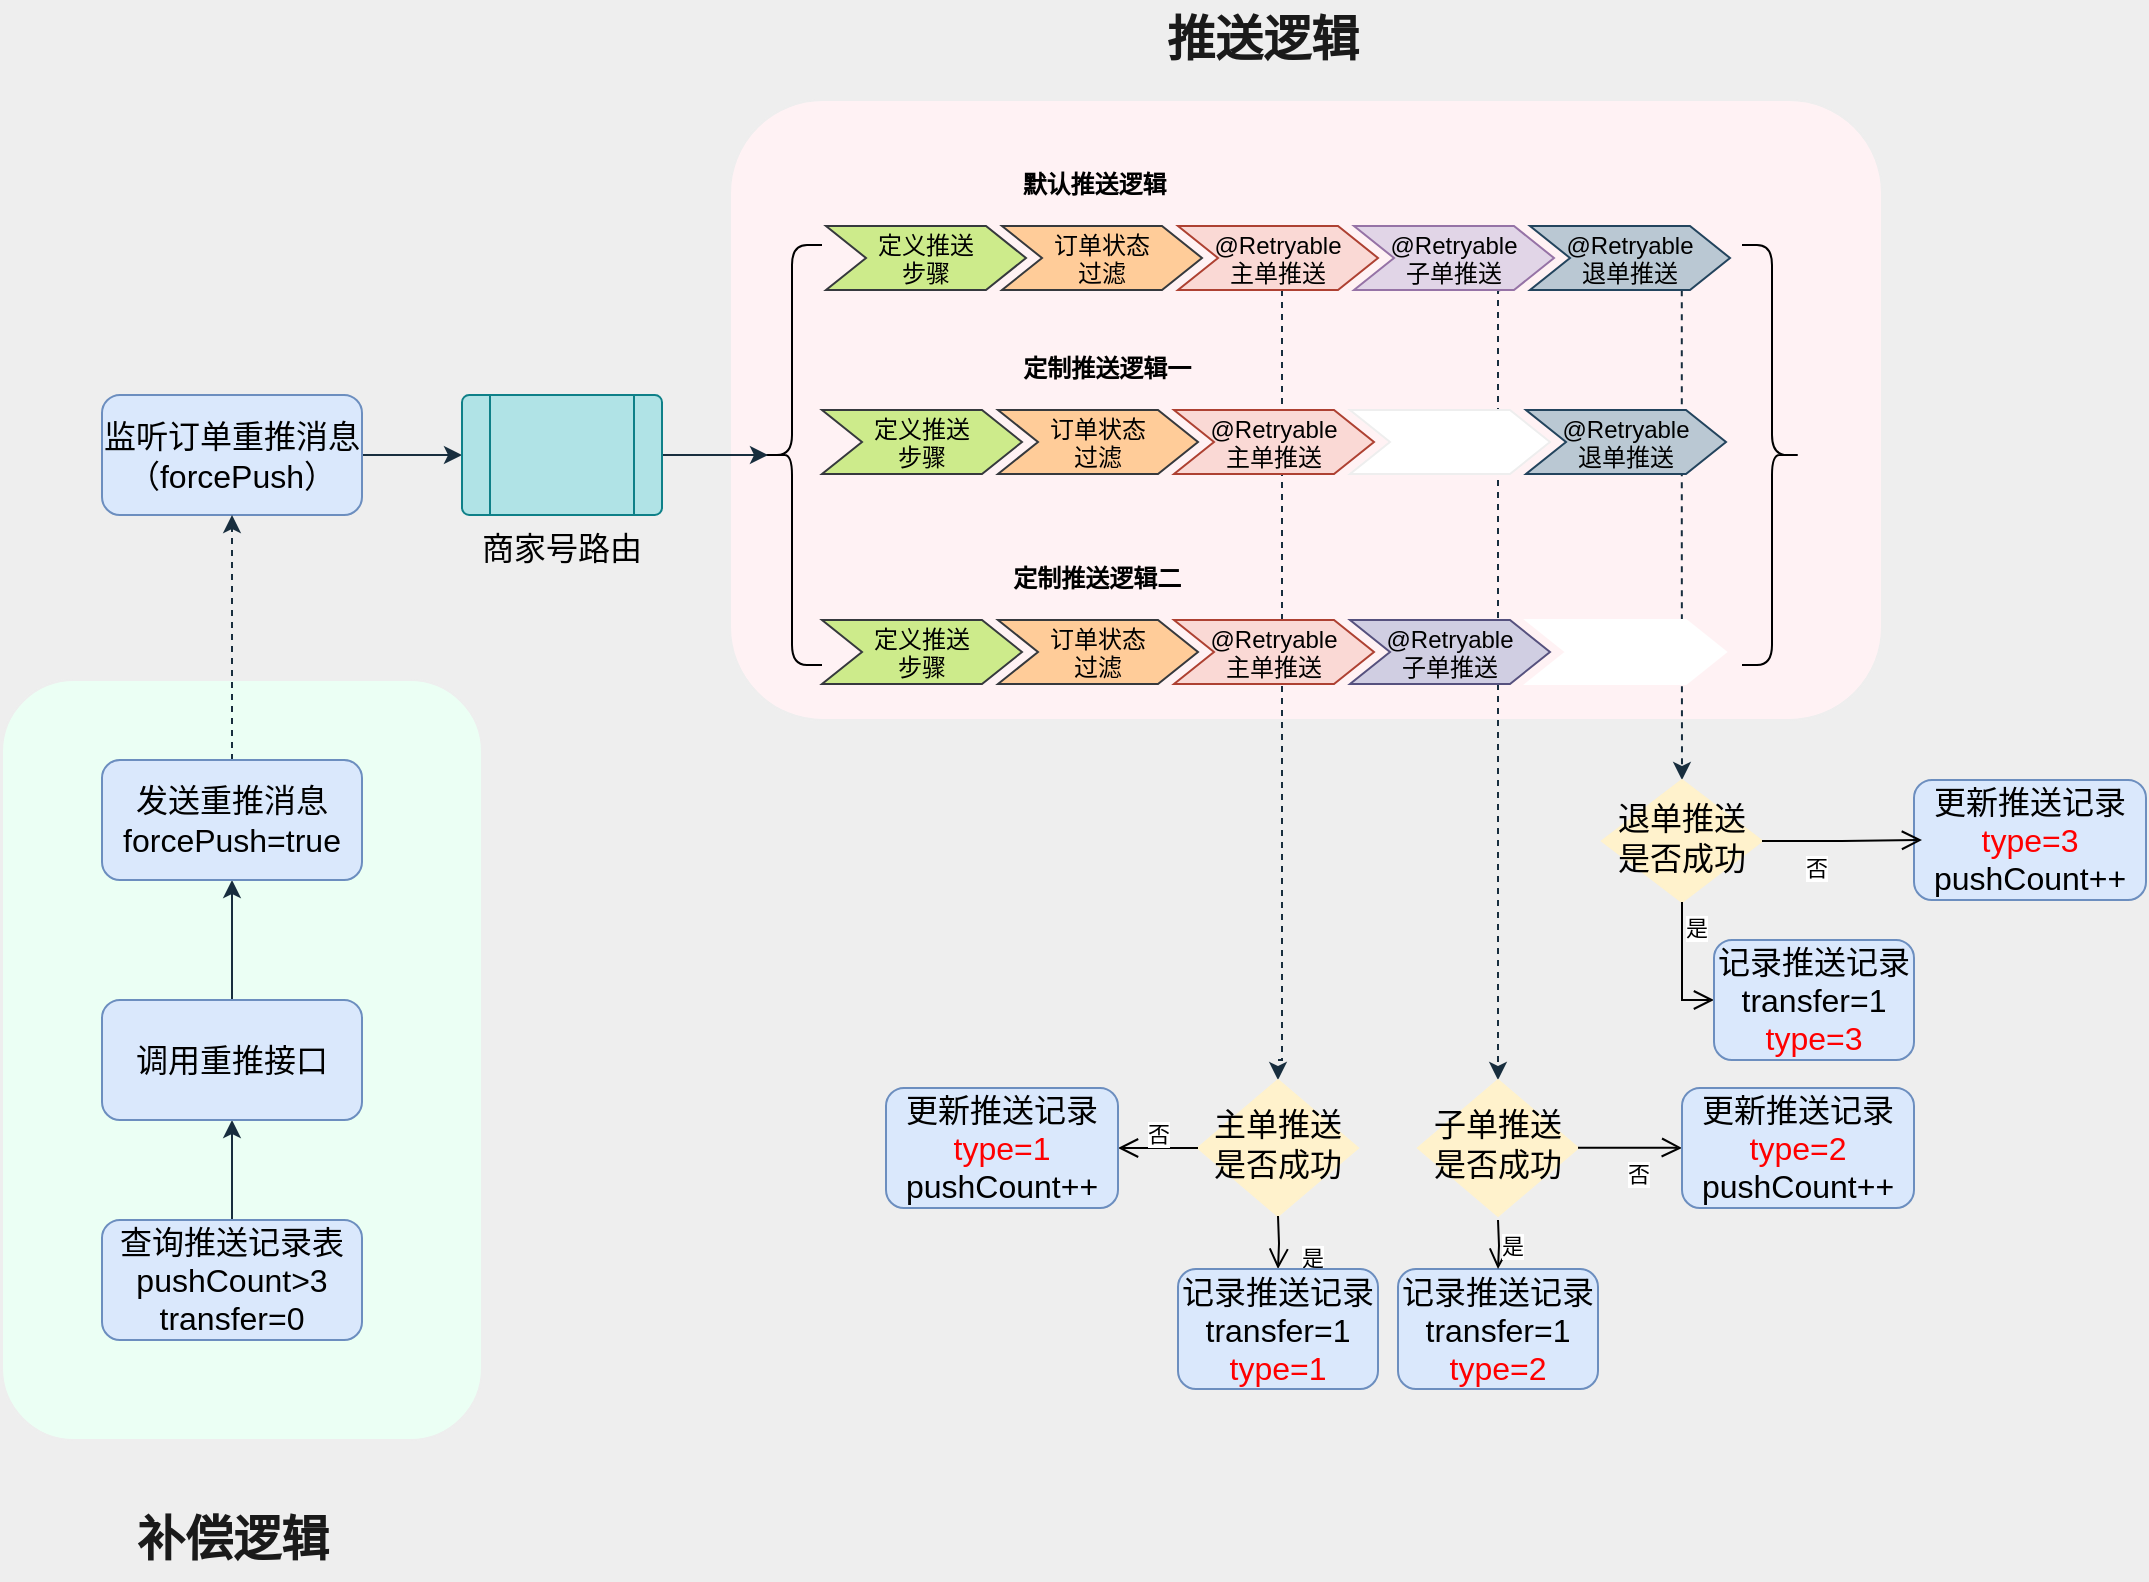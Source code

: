 <mxfile version="17.1.2" type="github">
  <diagram id="C5RBs43oDa-KdzZeNtuy" name="Page-1">
    <mxGraphModel dx="4382" dy="1930" grid="1" gridSize="10" guides="1" tooltips="1" connect="1" arrows="1" fold="1" page="1" pageScale="1" pageWidth="827" pageHeight="1169" background="#EEEEEE" math="0" shadow="0">
      <root>
        <mxCell id="WIyWlLk6GJQsqaUBKTNV-0" />
        <mxCell id="WIyWlLk6GJQsqaUBKTNV-1" parent="WIyWlLk6GJQsqaUBKTNV-0" />
        <mxCell id="7NL93eEpFQiBZwO9Uzeu-110" value="" style="rounded=1;whiteSpace=wrap;html=1;sketch=0;fontSize=12;fontColor=#1A1A1A;strokeColor=#EEEEEE;fillColor=#FFF2F4;" vertex="1" parent="WIyWlLk6GJQsqaUBKTNV-1">
          <mxGeometry x="-186" y="220" width="576" height="310" as="geometry" />
        </mxCell>
        <mxCell id="7NL93eEpFQiBZwO9Uzeu-108" value="" style="rounded=1;whiteSpace=wrap;html=1;sketch=0;fontSize=12;fontColor=#1A1A1A;strokeColor=#EEEEEE;fillColor=#EBFFF4;" vertex="1" parent="WIyWlLk6GJQsqaUBKTNV-1">
          <mxGeometry x="-550" y="510" width="240" height="380" as="geometry" />
        </mxCell>
        <mxCell id="7NL93eEpFQiBZwO9Uzeu-89" value="" style="edgeStyle=orthogonalEdgeStyle;endArrow=classic;html=1;rounded=0;sketch=0;fontSize=16;fontColor=#1A1A1A;strokeColor=#182E3E;dashed=1;exitX=0.759;exitY=1.005;exitDx=0;exitDy=0;exitPerimeter=0;entryX=0.5;entryY=0;entryDx=0;entryDy=0;startSize=6;endSize=6;jumpSize=6;" edge="1" parent="WIyWlLk6GJQsqaUBKTNV-1" source="7NL93eEpFQiBZwO9Uzeu-84" target="7NL93eEpFQiBZwO9Uzeu-132">
          <mxGeometry width="50" height="50" relative="1" as="geometry">
            <mxPoint x="290.0" y="320.004" as="sourcePoint" />
            <mxPoint x="290" y="560" as="targetPoint" />
            <Array as="points" />
          </mxGeometry>
        </mxCell>
        <mxCell id="7NL93eEpFQiBZwO9Uzeu-87" value="" style="edgeStyle=segmentEdgeStyle;endArrow=classic;html=1;rounded=0;sketch=0;fontSize=16;fontColor=#1A1A1A;strokeColor=#182E3E;dashed=1;exitX=0.731;exitY=1.002;exitDx=0;exitDy=0;exitPerimeter=0;entryX=0.5;entryY=0;entryDx=0;entryDy=0;" edge="1" parent="WIyWlLk6GJQsqaUBKTNV-1" source="7NL93eEpFQiBZwO9Uzeu-81" target="7NL93eEpFQiBZwO9Uzeu-135">
          <mxGeometry width="50" height="50" relative="1" as="geometry">
            <mxPoint x="200" y="320.0" as="sourcePoint" />
            <mxPoint x="200" y="610" as="targetPoint" />
          </mxGeometry>
        </mxCell>
        <mxCell id="7NL93eEpFQiBZwO9Uzeu-42" value="" style="edgeStyle=orthogonalEdgeStyle;endArrow=classic;html=1;rounded=0;sketch=0;fontSize=16;fontColor=#1A1A1A;strokeColor=#182E3E;dashed=1;entryX=0.5;entryY=0;entryDx=0;entryDy=0;" edge="1" parent="WIyWlLk6GJQsqaUBKTNV-1" source="7NL93eEpFQiBZwO9Uzeu-29" target="7NL93eEpFQiBZwO9Uzeu-138">
          <mxGeometry width="50" height="50" relative="1" as="geometry">
            <mxPoint x="110" y="330" as="sourcePoint" />
            <mxPoint x="110" y="660" as="targetPoint" />
            <Array as="points">
              <mxPoint x="90" y="700" />
              <mxPoint x="88" y="700" />
            </Array>
          </mxGeometry>
        </mxCell>
        <mxCell id="7NL93eEpFQiBZwO9Uzeu-19" value="" style="shape=curlyBracket;whiteSpace=wrap;html=1;rounded=1;sketch=0;fontSize=16;fontColor=#1A1A1A;strokeColor=#000000;fillColor=#FFF2CC;" vertex="1" parent="WIyWlLk6GJQsqaUBKTNV-1">
          <mxGeometry x="-170" y="292.5" width="30" height="210" as="geometry" />
        </mxCell>
        <mxCell id="7NL93eEpFQiBZwO9Uzeu-28" value="默认推送逻辑                                                       " style="swimlane;childLayout=stackLayout;horizontal=1;fillColor=none;horizontalStack=1;resizeParent=1;resizeParentMax=0;resizeLast=0;collapsible=0;strokeColor=none;stackBorder=10;stackSpacing=-12;resizable=1;align=center;points=[];fontColor=#000000;rounded=0;sketch=0;fontSize=12;" vertex="1" parent="WIyWlLk6GJQsqaUBKTNV-1">
          <mxGeometry x="-148" y="250" width="472" height="75" as="geometry" />
        </mxCell>
        <mxCell id="7NL93eEpFQiBZwO9Uzeu-31" value="定义推送&#xa;步骤" style="shape=step;perimeter=stepPerimeter;fixedSize=1;points=[];rounded=0;sketch=0;fontSize=12;strokeColor=#36393d;fillColor=#cdeb8b;" vertex="1" parent="7NL93eEpFQiBZwO9Uzeu-28">
          <mxGeometry x="10" y="33" width="100" height="32" as="geometry" />
        </mxCell>
        <mxCell id="7NL93eEpFQiBZwO9Uzeu-30" value="订单状态&#xa;过滤" style="shape=step;perimeter=stepPerimeter;fixedSize=1;points=[];rounded=0;sketch=0;fontSize=12;strokeColor=#36393d;fillColor=#ffcc99;" vertex="1" parent="7NL93eEpFQiBZwO9Uzeu-28">
          <mxGeometry x="98" y="33" width="100" height="32" as="geometry" />
        </mxCell>
        <mxCell id="7NL93eEpFQiBZwO9Uzeu-29" value="@Retryable&#xa;主单推送" style="shape=step;perimeter=stepPerimeter;fixedSize=1;points=[];rounded=0;sketch=0;fontSize=12;strokeColor=#ae4132;fillColor=#fad9d5;" vertex="1" parent="7NL93eEpFQiBZwO9Uzeu-28">
          <mxGeometry x="186" y="33" width="100" height="32" as="geometry" />
        </mxCell>
        <mxCell id="7NL93eEpFQiBZwO9Uzeu-81" value="@Retryable&#xa;子单推送" style="shape=step;perimeter=stepPerimeter;fixedSize=1;points=[];rounded=0;sketch=0;fontSize=12;strokeColor=#9673a6;fillColor=#e1d5e7;" vertex="1" parent="7NL93eEpFQiBZwO9Uzeu-28">
          <mxGeometry x="274" y="33" width="100" height="32" as="geometry" />
        </mxCell>
        <mxCell id="7NL93eEpFQiBZwO9Uzeu-84" value="@Retryable&#xa;退单推送" style="shape=step;perimeter=stepPerimeter;fixedSize=1;points=[];rounded=0;sketch=0;fontSize=12;strokeColor=#23445d;fillColor=#bac8d3;" vertex="1" parent="7NL93eEpFQiBZwO9Uzeu-28">
          <mxGeometry x="362" y="33" width="100" height="32" as="geometry" />
        </mxCell>
        <mxCell id="7NL93eEpFQiBZwO9Uzeu-44" value="定制推送逻辑二                                                     " style="swimlane;childLayout=stackLayout;horizontal=1;fillColor=none;horizontalStack=1;resizeParent=1;resizeParentMax=0;resizeLast=0;collapsible=0;strokeColor=none;stackBorder=10;stackSpacing=-12;resizable=1;align=center;points=[];fontColor=#000000;rounded=0;sketch=0;fontSize=12;startSize=23;" vertex="1" parent="WIyWlLk6GJQsqaUBKTNV-1">
          <mxGeometry x="-150" y="447" width="472" height="75" as="geometry" />
        </mxCell>
        <mxCell id="7NL93eEpFQiBZwO9Uzeu-45" value="定义推送&#xa;步骤" style="shape=step;perimeter=stepPerimeter;fixedSize=1;points=[];rounded=0;sketch=0;fontSize=12;strokeColor=#36393d;fillColor=#cdeb8b;" vertex="1" parent="7NL93eEpFQiBZwO9Uzeu-44">
          <mxGeometry x="10" y="33" width="100" height="32" as="geometry" />
        </mxCell>
        <mxCell id="7NL93eEpFQiBZwO9Uzeu-46" value="订单状态&#xa;过滤" style="shape=step;perimeter=stepPerimeter;fixedSize=1;points=[];rounded=0;sketch=0;fontSize=12;strokeColor=#36393d;fillColor=#ffcc99;" vertex="1" parent="7NL93eEpFQiBZwO9Uzeu-44">
          <mxGeometry x="98" y="33" width="100" height="32" as="geometry" />
        </mxCell>
        <mxCell id="7NL93eEpFQiBZwO9Uzeu-49" value="@Retryable&#xa;主单推送" style="shape=step;perimeter=stepPerimeter;fixedSize=1;points=[];rounded=0;sketch=0;fontSize=12;strokeColor=#ae4132;fillColor=#fad9d5;" vertex="1" parent="7NL93eEpFQiBZwO9Uzeu-44">
          <mxGeometry x="186" y="33" width="100" height="32" as="geometry" />
        </mxCell>
        <mxCell id="7NL93eEpFQiBZwO9Uzeu-83" value="@Retryable&#xa;子单推送" style="shape=step;perimeter=stepPerimeter;fixedSize=1;points=[];rounded=0;sketch=0;fontSize=12;strokeColor=#56517e;fillColor=#d0cee2;" vertex="1" parent="7NL93eEpFQiBZwO9Uzeu-44">
          <mxGeometry x="274" y="33" width="100" height="32" as="geometry" />
        </mxCell>
        <mxCell id="7NL93eEpFQiBZwO9Uzeu-86" value="" style="shape=step;perimeter=stepPerimeter;fixedSize=1;points=[];rounded=0;sketch=0;fontSize=12;strokeColor=#FFFFFF;fillColor=#FFFFFF;" vertex="1" parent="7NL93eEpFQiBZwO9Uzeu-44">
          <mxGeometry x="362" y="33" width="100" height="32" as="geometry" />
        </mxCell>
        <mxCell id="7NL93eEpFQiBZwO9Uzeu-50" value="定制推送逻辑一                                                  " style="swimlane;childLayout=stackLayout;horizontal=1;fillColor=none;horizontalStack=1;resizeParent=1;resizeParentMax=0;resizeLast=0;collapsible=0;strokeColor=none;stackBorder=10;stackSpacing=-12;resizable=1;align=center;points=[];fontColor=#000000;rounded=0;sketch=0;fontSize=12;startSize=23;" vertex="1" parent="WIyWlLk6GJQsqaUBKTNV-1">
          <mxGeometry x="-150" y="342" width="472" height="75" as="geometry" />
        </mxCell>
        <mxCell id="7NL93eEpFQiBZwO9Uzeu-58" value="定义推送&#xa;步骤" style="shape=step;perimeter=stepPerimeter;fixedSize=1;points=[];rounded=0;sketch=0;fontSize=12;strokeColor=#36393d;fillColor=#cdeb8b;" vertex="1" parent="7NL93eEpFQiBZwO9Uzeu-50">
          <mxGeometry x="10" y="33" width="100" height="32" as="geometry" />
        </mxCell>
        <mxCell id="7NL93eEpFQiBZwO9Uzeu-51" value="订单状态&#xa;过滤" style="shape=step;perimeter=stepPerimeter;fixedSize=1;points=[];rounded=0;sketch=0;fontSize=12;strokeColor=#36393d;fillColor=#ffcc99;" vertex="1" parent="7NL93eEpFQiBZwO9Uzeu-50">
          <mxGeometry x="98" y="33" width="100" height="32" as="geometry" />
        </mxCell>
        <mxCell id="7NL93eEpFQiBZwO9Uzeu-52" value="@Retryable&#xa;主单推送" style="shape=step;perimeter=stepPerimeter;fixedSize=1;points=[];rounded=0;sketch=0;fontSize=12;strokeColor=#ae4132;fillColor=#fad9d5;" vertex="1" parent="7NL93eEpFQiBZwO9Uzeu-50">
          <mxGeometry x="186" y="33" width="100" height="32" as="geometry" />
        </mxCell>
        <mxCell id="7NL93eEpFQiBZwO9Uzeu-82" value="" style="shape=step;perimeter=stepPerimeter;fixedSize=1;points=[];rounded=0;sketch=0;fontSize=12;strokeColor=#EEEEEE;fillColor=#FFFFFF;" vertex="1" parent="7NL93eEpFQiBZwO9Uzeu-50">
          <mxGeometry x="274" y="33" width="100" height="32" as="geometry" />
        </mxCell>
        <mxCell id="7NL93eEpFQiBZwO9Uzeu-85" value="@Retryable&#xa;退单推送" style="shape=step;perimeter=stepPerimeter;fixedSize=1;points=[];rounded=0;sketch=0;fontSize=12;strokeColor=#23445d;fillColor=#bac8d3;" vertex="1" parent="7NL93eEpFQiBZwO9Uzeu-50">
          <mxGeometry x="362" y="33" width="100" height="32" as="geometry" />
        </mxCell>
        <mxCell id="7NL93eEpFQiBZwO9Uzeu-76" value="" style="edgeStyle=orthogonalEdgeStyle;rounded=0;sketch=0;orthogonalLoop=1;jettySize=auto;html=1;fontSize=12;fontColor=#1A1A1A;endArrow=classic;endFill=1;strokeColor=#182E3E;" edge="1" parent="WIyWlLk6GJQsqaUBKTNV-1" source="7NL93eEpFQiBZwO9Uzeu-65" target="7NL93eEpFQiBZwO9Uzeu-68">
          <mxGeometry relative="1" as="geometry" />
        </mxCell>
        <mxCell id="7NL93eEpFQiBZwO9Uzeu-65" value="监听订单重推消息&lt;br&gt;（forcePush）" style="rounded=1;whiteSpace=wrap;html=1;fontSize=16;glass=0;strokeWidth=1;shadow=0;fillColor=#dae8fc;strokeColor=#6c8ebf;" vertex="1" parent="WIyWlLk6GJQsqaUBKTNV-1">
          <mxGeometry x="-500" y="367.5" width="130" height="60" as="geometry" />
        </mxCell>
        <mxCell id="7NL93eEpFQiBZwO9Uzeu-95" value="" style="edgeStyle=orthogonalEdgeStyle;rounded=0;sketch=0;orthogonalLoop=1;jettySize=auto;html=1;fontSize=12;fontColor=#1A1A1A;endArrow=classic;endFill=1;strokeColor=#182E3E;entryX=0.1;entryY=0.5;entryDx=0;entryDy=0;entryPerimeter=0;" edge="1" parent="WIyWlLk6GJQsqaUBKTNV-1" source="7NL93eEpFQiBZwO9Uzeu-68" target="7NL93eEpFQiBZwO9Uzeu-19">
          <mxGeometry relative="1" as="geometry" />
        </mxCell>
        <mxCell id="7NL93eEpFQiBZwO9Uzeu-68" value="&lt;span style=&quot;font-size: 16px&quot;&gt;商家号路由&lt;/span&gt;" style="verticalLabelPosition=bottom;verticalAlign=top;html=1;shape=process;whiteSpace=wrap;rounded=1;size=0.14;arcSize=6;sketch=0;fontSize=12;strokeColor=#0e8088;fillColor=#b0e3e6;" vertex="1" parent="WIyWlLk6GJQsqaUBKTNV-1">
          <mxGeometry x="-320" y="367.5" width="100" height="60" as="geometry" />
        </mxCell>
        <mxCell id="7NL93eEpFQiBZwO9Uzeu-91" value="" style="shape=curlyBracket;whiteSpace=wrap;html=1;rounded=1;flipH=1;sketch=0;fontSize=12;fontColor=#1A1A1A;strokeColor=#000000;fillColor=#000000;" vertex="1" parent="WIyWlLk6GJQsqaUBKTNV-1">
          <mxGeometry x="320" y="292.5" width="30" height="210" as="geometry" />
        </mxCell>
        <mxCell id="7NL93eEpFQiBZwO9Uzeu-105" value="" style="edgeStyle=orthogonalEdgeStyle;rounded=0;sketch=0;orthogonalLoop=1;jettySize=auto;html=1;fontSize=12;fontColor=#1A1A1A;endArrow=classic;endFill=1;strokeColor=#182E3E;" edge="1" parent="WIyWlLk6GJQsqaUBKTNV-1" source="7NL93eEpFQiBZwO9Uzeu-101" target="7NL93eEpFQiBZwO9Uzeu-103">
          <mxGeometry relative="1" as="geometry" />
        </mxCell>
        <mxCell id="7NL93eEpFQiBZwO9Uzeu-101" value="查询推送记录表&lt;br&gt;pushCount&amp;gt;3&lt;br&gt;transfer=0" style="rounded=1;whiteSpace=wrap;html=1;fontSize=16;glass=0;strokeWidth=1;shadow=0;fillColor=#dae8fc;strokeColor=#6c8ebf;" vertex="1" parent="WIyWlLk6GJQsqaUBKTNV-1">
          <mxGeometry x="-500" y="780" width="130" height="60" as="geometry" />
        </mxCell>
        <mxCell id="7NL93eEpFQiBZwO9Uzeu-106" value="" style="edgeStyle=orthogonalEdgeStyle;rounded=0;sketch=0;orthogonalLoop=1;jettySize=auto;html=1;fontSize=12;fontColor=#1A1A1A;endArrow=classic;endFill=1;strokeColor=#182E3E;" edge="1" parent="WIyWlLk6GJQsqaUBKTNV-1" source="7NL93eEpFQiBZwO9Uzeu-103" target="7NL93eEpFQiBZwO9Uzeu-104">
          <mxGeometry relative="1" as="geometry" />
        </mxCell>
        <mxCell id="7NL93eEpFQiBZwO9Uzeu-103" value="调用重推接口" style="rounded=1;whiteSpace=wrap;html=1;fontSize=16;glass=0;strokeWidth=1;shadow=0;fillColor=#dae8fc;strokeColor=#6c8ebf;" vertex="1" parent="WIyWlLk6GJQsqaUBKTNV-1">
          <mxGeometry x="-500" y="670" width="130" height="60" as="geometry" />
        </mxCell>
        <mxCell id="7NL93eEpFQiBZwO9Uzeu-107" value="" style="edgeStyle=orthogonalEdgeStyle;rounded=0;sketch=0;orthogonalLoop=1;jettySize=auto;html=1;fontSize=12;fontColor=#1A1A1A;endArrow=classic;endFill=1;strokeColor=#182E3E;dashed=1;" edge="1" parent="WIyWlLk6GJQsqaUBKTNV-1" source="7NL93eEpFQiBZwO9Uzeu-104" target="7NL93eEpFQiBZwO9Uzeu-65">
          <mxGeometry relative="1" as="geometry" />
        </mxCell>
        <mxCell id="7NL93eEpFQiBZwO9Uzeu-104" value="发送重推消息&lt;br&gt;forcePush=true" style="rounded=1;whiteSpace=wrap;html=1;fontSize=16;glass=0;strokeWidth=1;shadow=0;fillColor=#dae8fc;strokeColor=#6c8ebf;" vertex="1" parent="WIyWlLk6GJQsqaUBKTNV-1">
          <mxGeometry x="-500" y="550" width="130" height="60" as="geometry" />
        </mxCell>
        <mxCell id="7NL93eEpFQiBZwO9Uzeu-109" value="补偿逻辑" style="text;strokeColor=none;fillColor=none;html=1;fontSize=24;fontStyle=1;verticalAlign=middle;align=center;rounded=0;sketch=0;fontColor=#1A1A1A;" vertex="1" parent="WIyWlLk6GJQsqaUBKTNV-1">
          <mxGeometry x="-485" y="920" width="100" height="40" as="geometry" />
        </mxCell>
        <mxCell id="7NL93eEpFQiBZwO9Uzeu-111" value="推送逻辑" style="text;strokeColor=none;fillColor=none;html=1;fontSize=24;fontStyle=1;verticalAlign=middle;align=center;rounded=0;sketch=0;fontColor=#1A1A1A;" vertex="1" parent="WIyWlLk6GJQsqaUBKTNV-1">
          <mxGeometry x="30" y="170" width="100" height="40" as="geometry" />
        </mxCell>
        <mxCell id="7NL93eEpFQiBZwO9Uzeu-114" value="记录推送记录&lt;br&gt;transfer=1&lt;br&gt;&lt;font color=&quot;#ff0000&quot;&gt;type=2&lt;/font&gt;" style="rounded=1;whiteSpace=wrap;html=1;fontSize=16;glass=0;strokeWidth=1;shadow=0;fillColor=#dae8fc;strokeColor=#6c8ebf;" vertex="1" parent="WIyWlLk6GJQsqaUBKTNV-1">
          <mxGeometry x="148" y="804.5" width="100" height="60" as="geometry" />
        </mxCell>
        <mxCell id="7NL93eEpFQiBZwO9Uzeu-116" value="更新推送记录&lt;br&gt;&lt;font color=&quot;#ff0000&quot;&gt;type=3&lt;/font&gt;&lt;br&gt;pushCount++" style="rounded=1;whiteSpace=wrap;html=1;fontSize=16;glass=0;strokeWidth=1;shadow=0;fillColor=#dae8fc;strokeColor=#6c8ebf;" vertex="1" parent="WIyWlLk6GJQsqaUBKTNV-1">
          <mxGeometry x="406" y="560" width="116" height="60" as="geometry" />
        </mxCell>
        <mxCell id="7NL93eEpFQiBZwO9Uzeu-132" value="退单推送&lt;br&gt;是否成功" style="rhombus;whiteSpace=wrap;html=1;shadow=0;fontFamily=Helvetica;fontSize=16;align=center;strokeWidth=1;spacing=6;spacingTop=-4;fillColor=#FFF2CC;strokeColor=#FFF2CC;" vertex="1" parent="WIyWlLk6GJQsqaUBKTNV-1">
          <mxGeometry x="250" y="560" width="80" height="61" as="geometry" />
        </mxCell>
        <mxCell id="7NL93eEpFQiBZwO9Uzeu-133" value="是" style="edgeStyle=orthogonalEdgeStyle;html=1;align=left;verticalAlign=top;endArrow=open;endSize=8;strokeColor=#000000;rounded=0;entryX=0;entryY=0.5;entryDx=0;entryDy=0;" edge="1" parent="WIyWlLk6GJQsqaUBKTNV-1" target="7NL93eEpFQiBZwO9Uzeu-146">
          <mxGeometry x="-1" relative="1" as="geometry">
            <mxPoint x="300" y="670" as="targetPoint" />
            <Array as="points">
              <mxPoint x="290" y="670" />
            </Array>
            <mxPoint as="offset" />
            <mxPoint x="290" y="621" as="sourcePoint" />
          </mxGeometry>
        </mxCell>
        <mxCell id="7NL93eEpFQiBZwO9Uzeu-134" value="否" style="edgeStyle=orthogonalEdgeStyle;html=1;align=left;verticalAlign=top;endArrow=open;endSize=8;strokeColor=#000000;rounded=0;exitX=1;exitY=0.5;exitDx=0;exitDy=0;" edge="1" parent="WIyWlLk6GJQsqaUBKTNV-1" source="7NL93eEpFQiBZwO9Uzeu-132">
          <mxGeometry x="-0.5" relative="1" as="geometry">
            <mxPoint x="410" y="590" as="targetPoint" />
            <Array as="points">
              <mxPoint x="370" y="590" />
              <mxPoint x="448" y="590" />
            </Array>
            <mxPoint as="offset" />
            <mxPoint x="300" y="650" as="sourcePoint" />
          </mxGeometry>
        </mxCell>
        <mxCell id="7NL93eEpFQiBZwO9Uzeu-135" value="子单推送&lt;br&gt;是否成功" style="rhombus;whiteSpace=wrap;html=1;shadow=0;fontFamily=Helvetica;fontSize=16;align=center;strokeWidth=1;spacing=6;spacingTop=-4;fillColor=#FFF2CC;strokeColor=#FFF2CC;" vertex="1" parent="WIyWlLk6GJQsqaUBKTNV-1">
          <mxGeometry x="158" y="710" width="80" height="68" as="geometry" />
        </mxCell>
        <mxCell id="7NL93eEpFQiBZwO9Uzeu-136" value="是" style="edgeStyle=orthogonalEdgeStyle;html=1;align=left;verticalAlign=top;endArrow=open;endSize=8;strokeColor=#000000;rounded=0;entryX=0.5;entryY=0;entryDx=0;entryDy=0;" edge="1" parent="WIyWlLk6GJQsqaUBKTNV-1" target="7NL93eEpFQiBZwO9Uzeu-114">
          <mxGeometry x="-1" relative="1" as="geometry">
            <mxPoint x="197.89" y="787.5" as="targetPoint" />
            <Array as="points" />
            <mxPoint as="offset" />
            <mxPoint x="198" y="780" as="sourcePoint" />
          </mxGeometry>
        </mxCell>
        <mxCell id="7NL93eEpFQiBZwO9Uzeu-137" value="否" style="edgeStyle=orthogonalEdgeStyle;html=1;align=left;verticalAlign=top;endArrow=open;endSize=8;strokeColor=#000000;rounded=0;startArrow=none;entryX=0;entryY=0.5;entryDx=0;entryDy=0;" edge="1" parent="WIyWlLk6GJQsqaUBKTNV-1" target="7NL93eEpFQiBZwO9Uzeu-145">
          <mxGeometry x="-0.12" relative="1" as="geometry">
            <mxPoint x="288" y="743.88" as="targetPoint" />
            <Array as="points">
              <mxPoint x="286" y="744" />
            </Array>
            <mxPoint as="offset" />
            <mxPoint x="238" y="743.88" as="sourcePoint" />
          </mxGeometry>
        </mxCell>
        <mxCell id="7NL93eEpFQiBZwO9Uzeu-138" value="主单推送&lt;br&gt;是否成功" style="rhombus;whiteSpace=wrap;html=1;shadow=0;fontFamily=Helvetica;fontSize=16;align=center;strokeWidth=1;spacing=6;spacingTop=-4;fillColor=#FFF2CC;strokeColor=#FFF2CC;" vertex="1" parent="WIyWlLk6GJQsqaUBKTNV-1">
          <mxGeometry x="48" y="710" width="80" height="68" as="geometry" />
        </mxCell>
        <mxCell id="7NL93eEpFQiBZwO9Uzeu-139" value="是" style="edgeStyle=orthogonalEdgeStyle;html=1;align=left;verticalAlign=top;endArrow=open;endSize=8;strokeColor=#000000;rounded=0;entryX=0.5;entryY=0;entryDx=0;entryDy=0;" edge="1" parent="WIyWlLk6GJQsqaUBKTNV-1" target="7NL93eEpFQiBZwO9Uzeu-142">
          <mxGeometry x="-0.356" y="10" relative="1" as="geometry">
            <mxPoint x="87.89" y="791" as="targetPoint" />
            <Array as="points" />
            <mxPoint as="offset" />
            <mxPoint x="88" y="778" as="sourcePoint" />
          </mxGeometry>
        </mxCell>
        <mxCell id="7NL93eEpFQiBZwO9Uzeu-140" value="否" style="edgeStyle=orthogonalEdgeStyle;html=1;align=left;verticalAlign=top;endArrow=open;endSize=8;strokeColor=#000000;rounded=0;entryX=1;entryY=0.5;entryDx=0;entryDy=0;exitX=0;exitY=0.5;exitDx=0;exitDy=0;" edge="1" parent="WIyWlLk6GJQsqaUBKTNV-1" source="7NL93eEpFQiBZwO9Uzeu-138" target="7NL93eEpFQiBZwO9Uzeu-141">
          <mxGeometry x="0.35" y="-20" relative="1" as="geometry">
            <mxPoint x="168" y="743" as="targetPoint" />
            <Array as="points">
              <mxPoint x="28" y="744" />
            </Array>
            <mxPoint as="offset" />
            <mxPoint x="28" y="783" as="sourcePoint" />
          </mxGeometry>
        </mxCell>
        <mxCell id="7NL93eEpFQiBZwO9Uzeu-141" value="更新推送记录&lt;br&gt;&lt;font color=&quot;#ff0000&quot;&gt;type=1&lt;/font&gt;&lt;br&gt;pushCount++" style="rounded=1;whiteSpace=wrap;html=1;fontSize=16;glass=0;strokeWidth=1;shadow=0;fillColor=#dae8fc;strokeColor=#6c8ebf;" vertex="1" parent="WIyWlLk6GJQsqaUBKTNV-1">
          <mxGeometry x="-108" y="714" width="116" height="60" as="geometry" />
        </mxCell>
        <mxCell id="7NL93eEpFQiBZwO9Uzeu-142" value="记录推送记录&lt;br&gt;transfer=1&lt;br&gt;&lt;font color=&quot;#ff0000&quot;&gt;type=1&lt;/font&gt;" style="rounded=1;whiteSpace=wrap;html=1;fontSize=16;glass=0;strokeWidth=1;shadow=0;fillColor=#dae8fc;strokeColor=#6c8ebf;" vertex="1" parent="WIyWlLk6GJQsqaUBKTNV-1">
          <mxGeometry x="38" y="804.5" width="100" height="60" as="geometry" />
        </mxCell>
        <mxCell id="7NL93eEpFQiBZwO9Uzeu-145" value="更新推送记录&lt;br&gt;&lt;font color=&quot;#ff0000&quot;&gt;type=2&lt;/font&gt;&lt;br&gt;pushCount++" style="rounded=1;whiteSpace=wrap;html=1;fontSize=16;glass=0;strokeWidth=1;shadow=0;fillColor=#dae8fc;strokeColor=#6c8ebf;" vertex="1" parent="WIyWlLk6GJQsqaUBKTNV-1">
          <mxGeometry x="290" y="714" width="116" height="60" as="geometry" />
        </mxCell>
        <mxCell id="7NL93eEpFQiBZwO9Uzeu-146" value="记录推送记录&lt;br&gt;transfer=1&lt;br&gt;&lt;font color=&quot;#ff0000&quot;&gt;type=3&lt;/font&gt;" style="rounded=1;whiteSpace=wrap;html=1;fontSize=16;glass=0;strokeWidth=1;shadow=0;fillColor=#dae8fc;strokeColor=#6c8ebf;" vertex="1" parent="WIyWlLk6GJQsqaUBKTNV-1">
          <mxGeometry x="306" y="640" width="100" height="60" as="geometry" />
        </mxCell>
      </root>
    </mxGraphModel>
  </diagram>
</mxfile>
